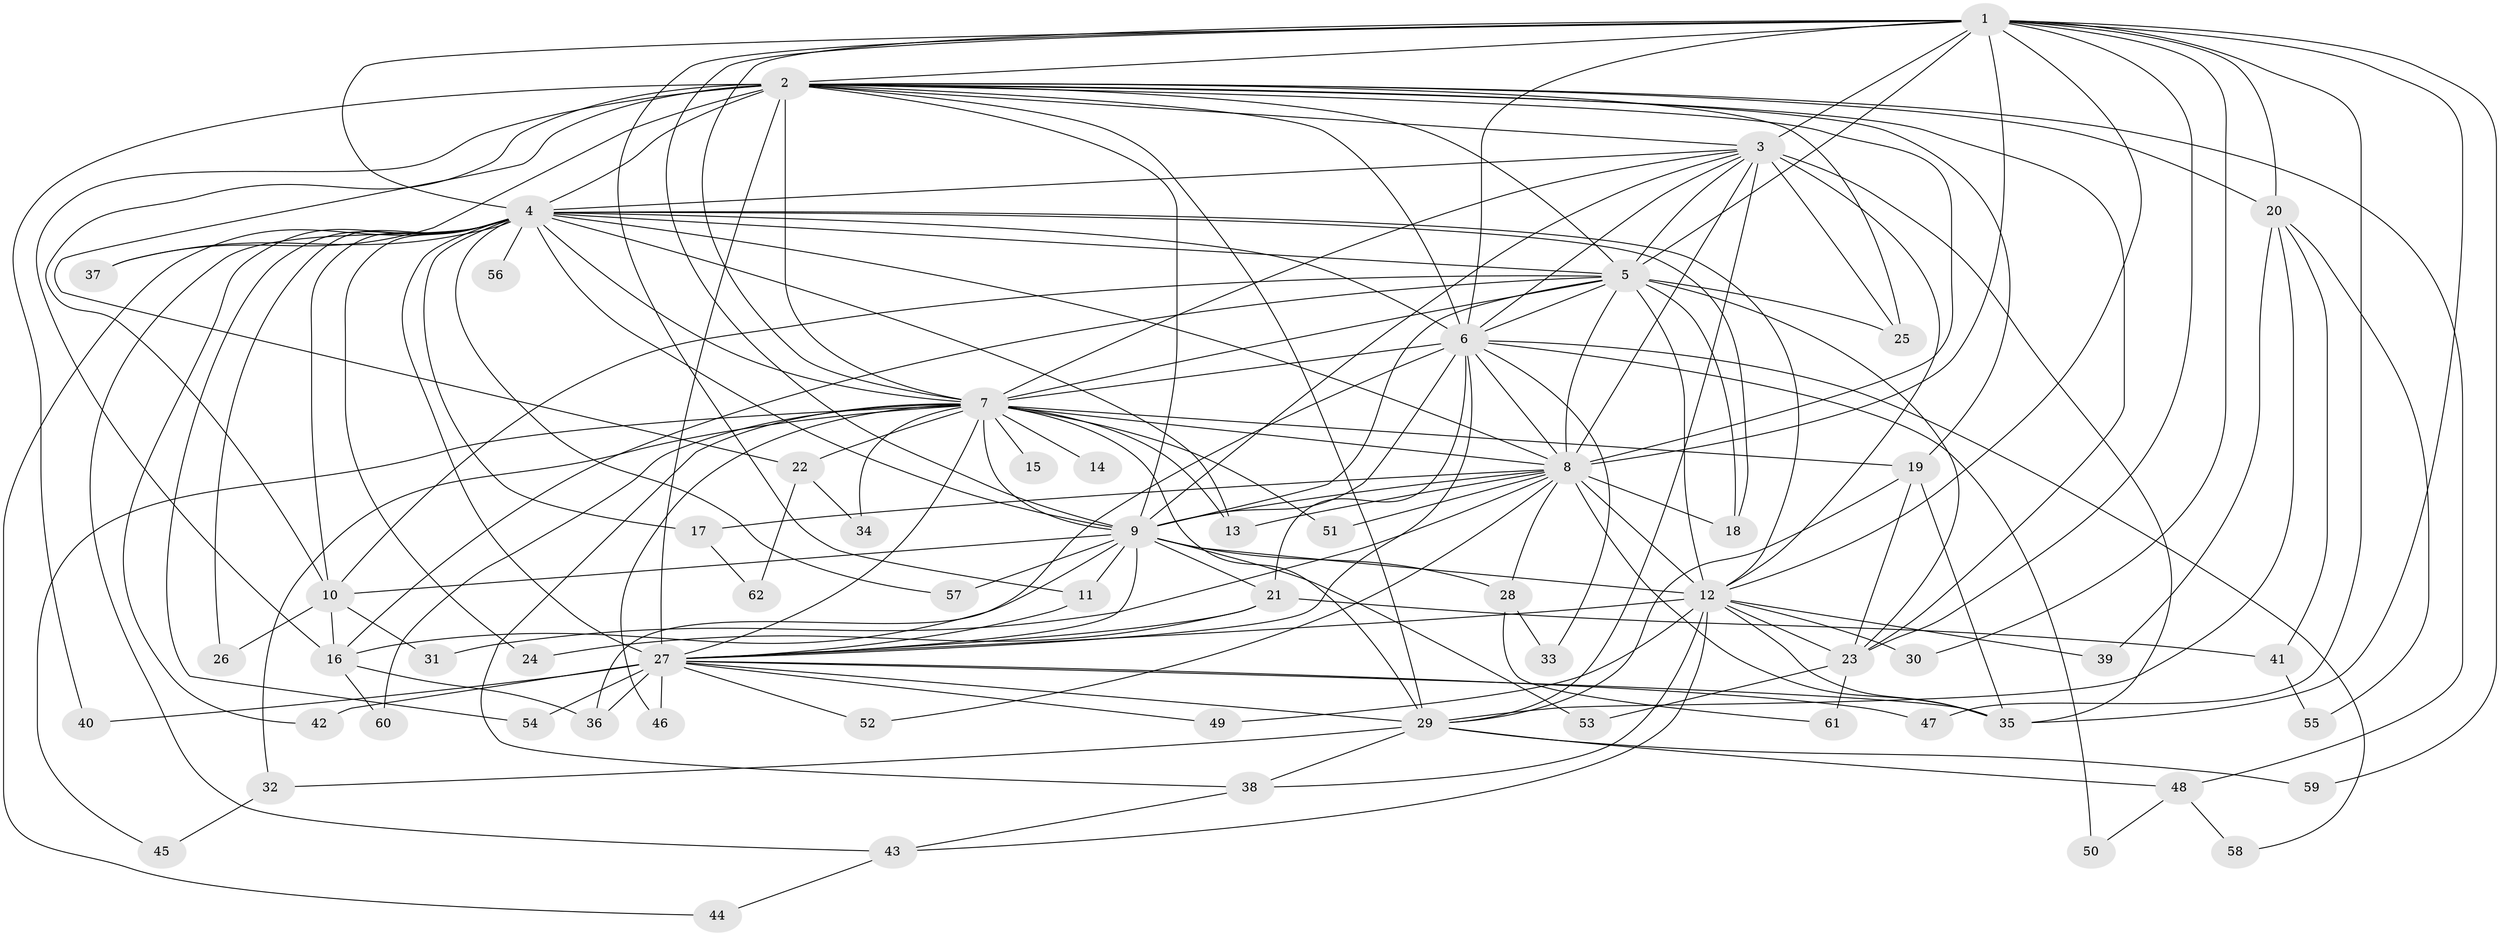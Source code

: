 // original degree distribution, {19: 0.016260162601626018, 22: 0.008130081300813009, 27: 0.024390243902439025, 16: 0.008130081300813009, 29: 0.008130081300813009, 23: 0.008130081300813009, 20: 0.008130081300813009, 4: 0.0975609756097561, 6: 0.024390243902439025, 3: 0.17073170731707318, 2: 0.5609756097560976, 5: 0.04065040650406504, 7: 0.024390243902439025}
// Generated by graph-tools (version 1.1) at 2025/35/03/09/25 02:35:14]
// undirected, 62 vertices, 170 edges
graph export_dot {
graph [start="1"]
  node [color=gray90,style=filled];
  1;
  2;
  3;
  4;
  5;
  6;
  7;
  8;
  9;
  10;
  11;
  12;
  13;
  14;
  15;
  16;
  17;
  18;
  19;
  20;
  21;
  22;
  23;
  24;
  25;
  26;
  27;
  28;
  29;
  30;
  31;
  32;
  33;
  34;
  35;
  36;
  37;
  38;
  39;
  40;
  41;
  42;
  43;
  44;
  45;
  46;
  47;
  48;
  49;
  50;
  51;
  52;
  53;
  54;
  55;
  56;
  57;
  58;
  59;
  60;
  61;
  62;
  1 -- 2 [weight=2.0];
  1 -- 3 [weight=1.0];
  1 -- 4 [weight=1.0];
  1 -- 5 [weight=1.0];
  1 -- 6 [weight=1.0];
  1 -- 7 [weight=1.0];
  1 -- 8 [weight=1.0];
  1 -- 9 [weight=2.0];
  1 -- 11 [weight=1.0];
  1 -- 12 [weight=1.0];
  1 -- 20 [weight=2.0];
  1 -- 23 [weight=1.0];
  1 -- 30 [weight=1.0];
  1 -- 35 [weight=1.0];
  1 -- 47 [weight=1.0];
  1 -- 59 [weight=1.0];
  2 -- 3 [weight=3.0];
  2 -- 4 [weight=2.0];
  2 -- 5 [weight=2.0];
  2 -- 6 [weight=2.0];
  2 -- 7 [weight=2.0];
  2 -- 8 [weight=3.0];
  2 -- 9 [weight=2.0];
  2 -- 10 [weight=1.0];
  2 -- 16 [weight=1.0];
  2 -- 19 [weight=1.0];
  2 -- 20 [weight=2.0];
  2 -- 22 [weight=1.0];
  2 -- 23 [weight=2.0];
  2 -- 25 [weight=1.0];
  2 -- 27 [weight=14.0];
  2 -- 29 [weight=1.0];
  2 -- 37 [weight=1.0];
  2 -- 40 [weight=1.0];
  2 -- 48 [weight=1.0];
  3 -- 4 [weight=1.0];
  3 -- 5 [weight=1.0];
  3 -- 6 [weight=1.0];
  3 -- 7 [weight=1.0];
  3 -- 8 [weight=2.0];
  3 -- 9 [weight=1.0];
  3 -- 12 [weight=1.0];
  3 -- 25 [weight=1.0];
  3 -- 29 [weight=1.0];
  3 -- 35 [weight=6.0];
  4 -- 5 [weight=1.0];
  4 -- 6 [weight=1.0];
  4 -- 7 [weight=1.0];
  4 -- 8 [weight=3.0];
  4 -- 9 [weight=1.0];
  4 -- 10 [weight=1.0];
  4 -- 12 [weight=1.0];
  4 -- 13 [weight=1.0];
  4 -- 17 [weight=1.0];
  4 -- 18 [weight=1.0];
  4 -- 24 [weight=1.0];
  4 -- 26 [weight=1.0];
  4 -- 27 [weight=1.0];
  4 -- 37 [weight=1.0];
  4 -- 42 [weight=1.0];
  4 -- 43 [weight=1.0];
  4 -- 44 [weight=1.0];
  4 -- 54 [weight=1.0];
  4 -- 56 [weight=1.0];
  4 -- 57 [weight=1.0];
  5 -- 6 [weight=1.0];
  5 -- 7 [weight=1.0];
  5 -- 8 [weight=2.0];
  5 -- 9 [weight=1.0];
  5 -- 10 [weight=1.0];
  5 -- 12 [weight=10.0];
  5 -- 16 [weight=3.0];
  5 -- 18 [weight=1.0];
  5 -- 23 [weight=1.0];
  5 -- 25 [weight=1.0];
  6 -- 7 [weight=2.0];
  6 -- 8 [weight=1.0];
  6 -- 9 [weight=1.0];
  6 -- 21 [weight=1.0];
  6 -- 27 [weight=1.0];
  6 -- 33 [weight=1.0];
  6 -- 36 [weight=1.0];
  6 -- 50 [weight=1.0];
  6 -- 58 [weight=1.0];
  7 -- 8 [weight=2.0];
  7 -- 9 [weight=2.0];
  7 -- 13 [weight=1.0];
  7 -- 14 [weight=1.0];
  7 -- 15 [weight=1.0];
  7 -- 19 [weight=2.0];
  7 -- 22 [weight=1.0];
  7 -- 27 [weight=1.0];
  7 -- 29 [weight=1.0];
  7 -- 32 [weight=1.0];
  7 -- 34 [weight=1.0];
  7 -- 38 [weight=1.0];
  7 -- 45 [weight=1.0];
  7 -- 46 [weight=1.0];
  7 -- 51 [weight=1.0];
  7 -- 60 [weight=1.0];
  8 -- 9 [weight=3.0];
  8 -- 12 [weight=1.0];
  8 -- 13 [weight=1.0];
  8 -- 17 [weight=1.0];
  8 -- 18 [weight=1.0];
  8 -- 28 [weight=1.0];
  8 -- 31 [weight=1.0];
  8 -- 35 [weight=1.0];
  8 -- 51 [weight=1.0];
  8 -- 52 [weight=1.0];
  9 -- 10 [weight=1.0];
  9 -- 11 [weight=1.0];
  9 -- 12 [weight=1.0];
  9 -- 16 [weight=1.0];
  9 -- 21 [weight=1.0];
  9 -- 27 [weight=1.0];
  9 -- 28 [weight=1.0];
  9 -- 53 [weight=1.0];
  9 -- 57 [weight=1.0];
  10 -- 16 [weight=1.0];
  10 -- 26 [weight=1.0];
  10 -- 31 [weight=1.0];
  11 -- 27 [weight=2.0];
  12 -- 23 [weight=1.0];
  12 -- 27 [weight=1.0];
  12 -- 30 [weight=1.0];
  12 -- 35 [weight=2.0];
  12 -- 38 [weight=1.0];
  12 -- 39 [weight=1.0];
  12 -- 43 [weight=1.0];
  12 -- 49 [weight=1.0];
  16 -- 36 [weight=1.0];
  16 -- 60 [weight=1.0];
  17 -- 62 [weight=1.0];
  19 -- 23 [weight=1.0];
  19 -- 29 [weight=1.0];
  19 -- 35 [weight=1.0];
  20 -- 29 [weight=1.0];
  20 -- 39 [weight=1.0];
  20 -- 41 [weight=1.0];
  20 -- 55 [weight=1.0];
  21 -- 24 [weight=1.0];
  21 -- 27 [weight=1.0];
  21 -- 41 [weight=1.0];
  22 -- 34 [weight=1.0];
  22 -- 62 [weight=1.0];
  23 -- 53 [weight=1.0];
  23 -- 61 [weight=1.0];
  27 -- 29 [weight=2.0];
  27 -- 35 [weight=1.0];
  27 -- 36 [weight=1.0];
  27 -- 40 [weight=1.0];
  27 -- 42 [weight=1.0];
  27 -- 46 [weight=1.0];
  27 -- 47 [weight=1.0];
  27 -- 49 [weight=1.0];
  27 -- 52 [weight=1.0];
  27 -- 54 [weight=1.0];
  28 -- 33 [weight=1.0];
  28 -- 61 [weight=1.0];
  29 -- 32 [weight=1.0];
  29 -- 38 [weight=1.0];
  29 -- 48 [weight=1.0];
  29 -- 59 [weight=1.0];
  32 -- 45 [weight=1.0];
  38 -- 43 [weight=1.0];
  41 -- 55 [weight=1.0];
  43 -- 44 [weight=1.0];
  48 -- 50 [weight=1.0];
  48 -- 58 [weight=1.0];
}
